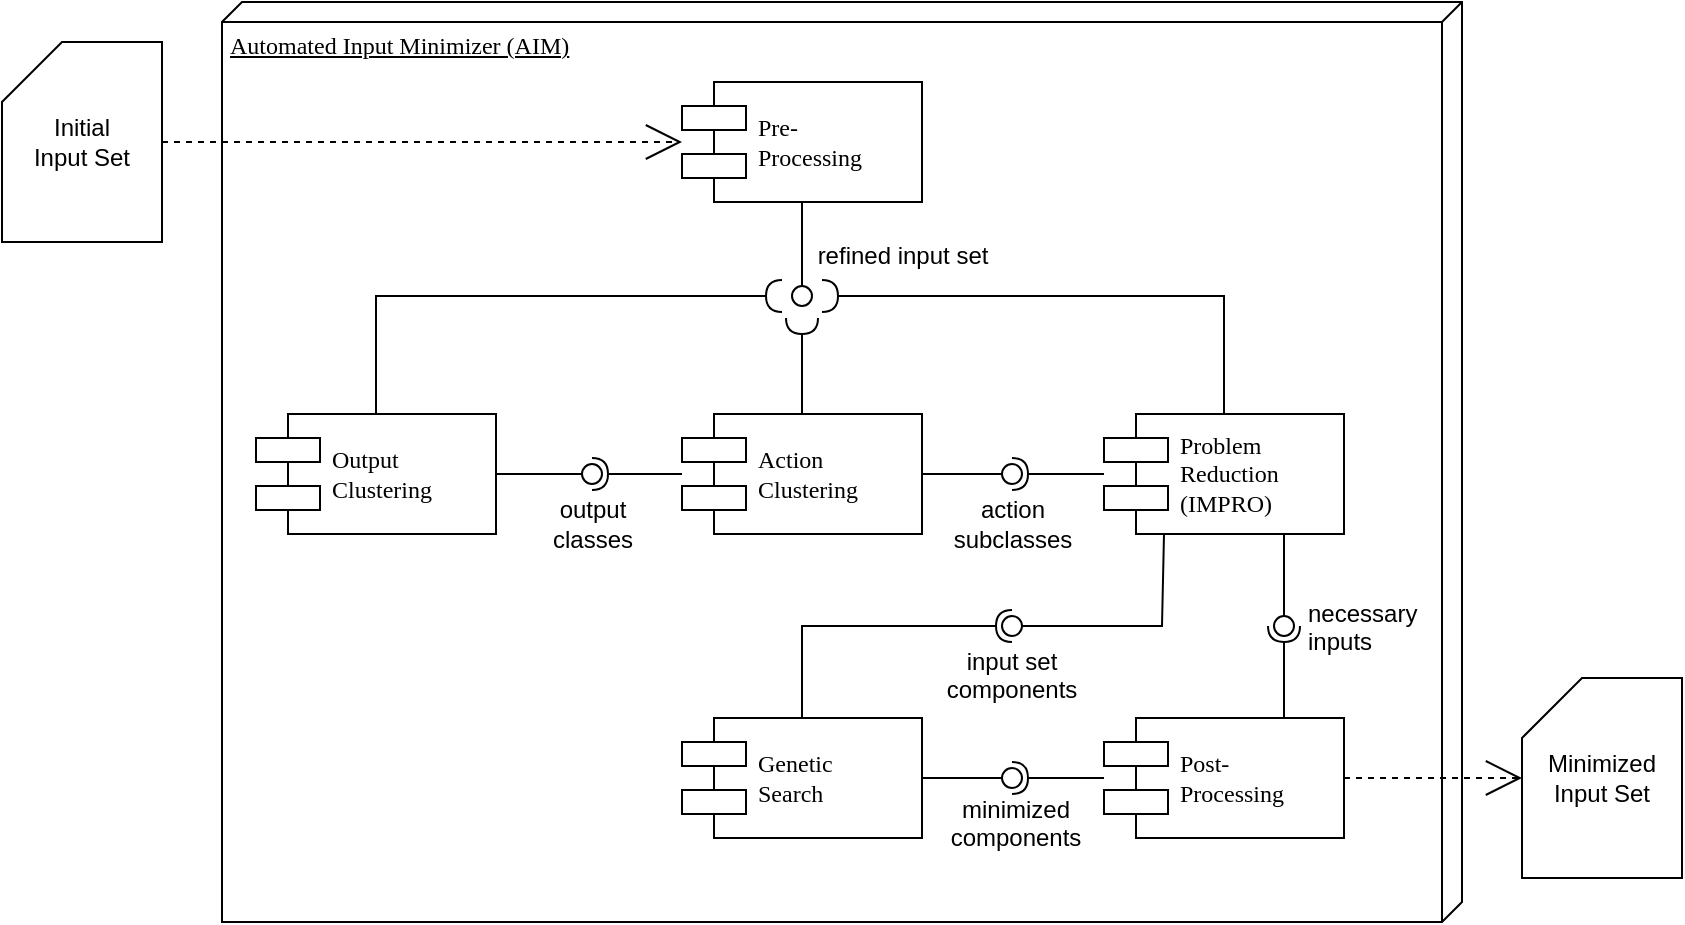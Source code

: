 <mxfile version="21.3.3" type="github">
  <diagram name="Page-1" id="5f0bae14-7c28-e335-631c-24af17079c00">
    <mxGraphModel dx="948" dy="668" grid="1" gridSize="10" guides="1" tooltips="1" connect="1" arrows="1" fold="1" page="1" pageScale="1" pageWidth="880" pageHeight="500" background="none" math="0" shadow="0">
      <root>
        <mxCell id="0" />
        <mxCell id="1" parent="0" />
        <mxCell id="Z_8ak2KD4sjM6yOjf_ME-1" value="Automated Input Minimizer (AIM)" style="verticalAlign=top;align=left;spacingTop=8;spacingLeft=2;spacingRight=12;shape=cube;size=10;direction=south;fontStyle=4;html=1;rounded=0;shadow=0;comic=0;labelBackgroundColor=none;strokeWidth=1;fontFamily=Verdana;fontSize=12" parent="1" vertex="1">
          <mxGeometry x="130" y="20" width="620" height="460" as="geometry" />
        </mxCell>
        <mxCell id="Z_8ak2KD4sjM6yOjf_ME-2" value="Initial &lt;br&gt;Input Set" style="shape=card;whiteSpace=wrap;html=1;" parent="1" vertex="1">
          <mxGeometry x="20" y="40" width="80" height="100" as="geometry" />
        </mxCell>
        <mxCell id="Z_8ak2KD4sjM6yOjf_ME-3" value="&lt;div&gt;Pre-&lt;br&gt;Processing&lt;/div&gt;" style="shape=component;align=left;spacingLeft=36;rounded=0;shadow=0;comic=0;labelBackgroundColor=none;strokeWidth=1;fontFamily=Verdana;fontSize=12;html=1;" parent="1" vertex="1">
          <mxGeometry x="360" y="60" width="120" height="60" as="geometry" />
        </mxCell>
        <mxCell id="Z_8ak2KD4sjM6yOjf_ME-4" style="edgeStyle=none;rounded=0;html=1;dashed=1;labelBackgroundColor=none;startArrow=none;startFill=0;startSize=8;endArrow=open;endFill=0;endSize=16;fontFamily=Verdana;fontSize=12;exitX=1;exitY=0.5;exitDx=0;exitDy=0;exitPerimeter=0;" parent="1" source="Z_8ak2KD4sjM6yOjf_ME-2" target="Z_8ak2KD4sjM6yOjf_ME-3" edge="1">
          <mxGeometry relative="1" as="geometry">
            <mxPoint x="350" y="180" as="sourcePoint" />
            <mxPoint x="480" y="180" as="targetPoint" />
          </mxGeometry>
        </mxCell>
        <mxCell id="Z_8ak2KD4sjM6yOjf_ME-5" value="&lt;div&gt;Action&lt;/div&gt;&lt;div&gt;Clustering&lt;br&gt;&lt;/div&gt;" style="shape=component;align=left;spacingLeft=36;rounded=0;shadow=0;comic=0;labelBackgroundColor=none;strokeWidth=1;fontFamily=Verdana;fontSize=12;html=1;" parent="1" vertex="1">
          <mxGeometry x="360" y="226" width="120" height="60" as="geometry" />
        </mxCell>
        <mxCell id="Z_8ak2KD4sjM6yOjf_ME-6" value="&lt;div&gt;Problem&lt;/div&gt;&lt;div&gt;Reduction&lt;/div&gt;&lt;div&gt;(IMPRO)&lt;br&gt;&lt;/div&gt;" style="shape=component;align=left;spacingLeft=36;rounded=0;shadow=0;comic=0;labelBackgroundColor=none;strokeWidth=1;fontFamily=Verdana;fontSize=12;html=1;" parent="1" vertex="1">
          <mxGeometry x="571" y="226" width="120" height="60" as="geometry" />
        </mxCell>
        <mxCell id="Z_8ak2KD4sjM6yOjf_ME-7" value="" style="rounded=0;orthogonalLoop=1;jettySize=auto;html=1;endArrow=none;endFill=0;sketch=0;sourcePerimeterSpacing=0;targetPerimeterSpacing=0;" parent="1" source="Z_8ak2KD4sjM6yOjf_ME-5" target="Z_8ak2KD4sjM6yOjf_ME-9" edge="1">
          <mxGeometry relative="1" as="geometry">
            <mxPoint x="470" y="421" as="sourcePoint" />
          </mxGeometry>
        </mxCell>
        <mxCell id="Z_8ak2KD4sjM6yOjf_ME-8" value="" style="rounded=0;orthogonalLoop=1;jettySize=auto;html=1;endArrow=halfCircle;endFill=0;entryX=0.5;entryY=0.5;endSize=6;strokeWidth=1;sketch=0;" parent="1" source="Z_8ak2KD4sjM6yOjf_ME-6" target="Z_8ak2KD4sjM6yOjf_ME-9" edge="1">
          <mxGeometry relative="1" as="geometry">
            <mxPoint x="510" y="421" as="sourcePoint" />
          </mxGeometry>
        </mxCell>
        <mxCell id="Z_8ak2KD4sjM6yOjf_ME-9" value="" style="ellipse;whiteSpace=wrap;html=1;align=center;aspect=fixed;resizable=0;points=[];outlineConnect=0;sketch=0;" parent="1" vertex="1">
          <mxGeometry x="520" y="251" width="10" height="10" as="geometry" />
        </mxCell>
        <mxCell id="Z_8ak2KD4sjM6yOjf_ME-10" value="&lt;div align=&quot;center&quot;&gt;input set components&lt;/div&gt;" style="text;whiteSpace=wrap;html=1;align=center;" parent="1" vertex="1">
          <mxGeometry x="480" y="336" width="90" height="50" as="geometry" />
        </mxCell>
        <mxCell id="Z_8ak2KD4sjM6yOjf_ME-11" value="&lt;div&gt;Genetic&lt;/div&gt;&lt;div&gt;Search&lt;br&gt;&lt;/div&gt;" style="shape=component;align=left;spacingLeft=36;rounded=0;shadow=0;comic=0;labelBackgroundColor=none;strokeWidth=1;fontFamily=Verdana;fontSize=12;html=1;" parent="1" vertex="1">
          <mxGeometry x="360" y="378" width="120" height="60" as="geometry" />
        </mxCell>
        <mxCell id="Z_8ak2KD4sjM6yOjf_ME-15" style="edgeStyle=none;rounded=0;html=1;dashed=1;labelBackgroundColor=none;startArrow=none;startFill=0;startSize=8;endArrow=open;endFill=0;endSize=16;fontFamily=Verdana;fontSize=12;" parent="1" source="Z_8ak2KD4sjM6yOjf_ME-29" target="Z_8ak2KD4sjM6yOjf_ME-16" edge="1">
          <mxGeometry relative="1" as="geometry">
            <mxPoint x="820" y="538" as="sourcePoint" />
            <mxPoint x="841" y="408" as="targetPoint" />
          </mxGeometry>
        </mxCell>
        <mxCell id="Z_8ak2KD4sjM6yOjf_ME-16" value="&lt;div&gt;Minimized&lt;/div&gt;&lt;div&gt;Input Set&lt;br&gt;&lt;/div&gt;" style="shape=card;whiteSpace=wrap;html=1;" parent="1" vertex="1">
          <mxGeometry x="780" y="358" width="80" height="100" as="geometry" />
        </mxCell>
        <mxCell id="Z_8ak2KD4sjM6yOjf_ME-17" value="&lt;div&gt;Output&lt;/div&gt;&lt;div&gt;Clustering&lt;br&gt;&lt;/div&gt;" style="shape=component;align=left;spacingLeft=36;rounded=0;shadow=0;comic=0;labelBackgroundColor=none;strokeWidth=1;fontFamily=Verdana;fontSize=12;html=1;" parent="1" vertex="1">
          <mxGeometry x="147" y="226" width="120" height="60" as="geometry" />
        </mxCell>
        <mxCell id="Z_8ak2KD4sjM6yOjf_ME-18" value="" style="rounded=0;orthogonalLoop=1;jettySize=auto;html=1;endArrow=none;endFill=0;sketch=0;sourcePerimeterSpacing=0;targetPerimeterSpacing=0;" parent="1" source="Z_8ak2KD4sjM6yOjf_ME-17" target="Z_8ak2KD4sjM6yOjf_ME-20" edge="1">
          <mxGeometry relative="1" as="geometry">
            <mxPoint x="243" y="192" as="sourcePoint" />
          </mxGeometry>
        </mxCell>
        <mxCell id="Z_8ak2KD4sjM6yOjf_ME-19" value="" style="rounded=0;orthogonalLoop=1;jettySize=auto;html=1;endArrow=halfCircle;endFill=0;entryX=0.5;entryY=0.5;endSize=6;strokeWidth=1;sketch=0;" parent="1" source="Z_8ak2KD4sjM6yOjf_ME-5" target="Z_8ak2KD4sjM6yOjf_ME-20" edge="1">
          <mxGeometry relative="1" as="geometry">
            <mxPoint x="283" y="192" as="sourcePoint" />
          </mxGeometry>
        </mxCell>
        <mxCell id="Z_8ak2KD4sjM6yOjf_ME-20" value="" style="ellipse;whiteSpace=wrap;html=1;align=center;aspect=fixed;resizable=0;points=[];outlineConnect=0;sketch=0;" parent="1" vertex="1">
          <mxGeometry x="310" y="251" width="10" height="10" as="geometry" />
        </mxCell>
        <mxCell id="Z_8ak2KD4sjM6yOjf_ME-21" value="refined input set" style="text;html=1;align=center;verticalAlign=middle;resizable=0;points=[];autosize=1;strokeColor=none;fillColor=none;" parent="1" vertex="1">
          <mxGeometry x="415" y="132" width="110" height="30" as="geometry" />
        </mxCell>
        <mxCell id="Z_8ak2KD4sjM6yOjf_ME-22" value="" style="rounded=0;orthogonalLoop=1;jettySize=auto;html=1;endArrow=none;endFill=0;sketch=0;sourcePerimeterSpacing=0;targetPerimeterSpacing=0;" parent="1" source="Z_8ak2KD4sjM6yOjf_ME-3" target="Z_8ak2KD4sjM6yOjf_ME-24" edge="1">
          <mxGeometry relative="1" as="geometry">
            <mxPoint x="420" y="110" as="sourcePoint" />
          </mxGeometry>
        </mxCell>
        <mxCell id="Z_8ak2KD4sjM6yOjf_ME-23" value="" style="rounded=0;orthogonalLoop=1;jettySize=auto;html=1;endArrow=halfCircle;endFill=0;endSize=6;strokeWidth=1;sketch=0;" parent="1" source="Z_8ak2KD4sjM6yOjf_ME-5" edge="1">
          <mxGeometry relative="1" as="geometry">
            <mxPoint x="420" y="222" as="sourcePoint" />
            <mxPoint x="420" y="178" as="targetPoint" />
          </mxGeometry>
        </mxCell>
        <mxCell id="Z_8ak2KD4sjM6yOjf_ME-24" value="" style="ellipse;whiteSpace=wrap;html=1;align=center;aspect=fixed;resizable=0;points=[];outlineConnect=0;sketch=0;" parent="1" vertex="1">
          <mxGeometry x="415" y="162" width="10" height="10" as="geometry" />
        </mxCell>
        <mxCell id="Z_8ak2KD4sjM6yOjf_ME-25" value="" style="rounded=0;orthogonalLoop=1;jettySize=auto;html=1;endArrow=halfCircle;endFill=0;endSize=6;strokeWidth=1;sketch=0;" parent="1" source="Z_8ak2KD4sjM6yOjf_ME-17" edge="1">
          <mxGeometry relative="1" as="geometry">
            <mxPoint x="199.5" y="216" as="sourcePoint" />
            <mxPoint x="410" y="167" as="targetPoint" />
            <Array as="points">
              <mxPoint x="207" y="167" />
            </Array>
          </mxGeometry>
        </mxCell>
        <mxCell id="Z_8ak2KD4sjM6yOjf_ME-26" value="" style="rounded=0;orthogonalLoop=1;jettySize=auto;html=1;endArrow=halfCircle;endFill=0;endSize=6;strokeWidth=1;sketch=0;" parent="1" source="Z_8ak2KD4sjM6yOjf_ME-6" edge="1">
          <mxGeometry relative="1" as="geometry">
            <mxPoint x="430" y="223" as="sourcePoint" />
            <mxPoint x="430" y="167" as="targetPoint" />
            <Array as="points">
              <mxPoint x="631" y="167" />
            </Array>
          </mxGeometry>
        </mxCell>
        <mxCell id="Z_8ak2KD4sjM6yOjf_ME-27" value="output &lt;br&gt;classes" style="text;html=1;align=center;verticalAlign=middle;resizable=0;points=[];autosize=1;strokeColor=none;fillColor=none;" parent="1" vertex="1">
          <mxGeometry x="285" y="261" width="60" height="40" as="geometry" />
        </mxCell>
        <mxCell id="Z_8ak2KD4sjM6yOjf_ME-28" value="action&lt;br&gt;subclasses" style="text;html=1;align=center;verticalAlign=middle;resizable=0;points=[];autosize=1;strokeColor=none;fillColor=none;" parent="1" vertex="1">
          <mxGeometry x="485" y="261" width="80" height="40" as="geometry" />
        </mxCell>
        <mxCell id="Z_8ak2KD4sjM6yOjf_ME-29" value="&lt;div&gt;Post-&lt;br&gt;Processing&lt;/div&gt;" style="shape=component;align=left;spacingLeft=36;rounded=0;shadow=0;comic=0;labelBackgroundColor=none;strokeWidth=1;fontFamily=Verdana;fontSize=12;html=1;" parent="1" vertex="1">
          <mxGeometry x="571" y="378" width="120" height="60" as="geometry" />
        </mxCell>
        <mxCell id="Z_8ak2KD4sjM6yOjf_ME-31" value="" style="rounded=0;orthogonalLoop=1;jettySize=auto;html=1;endArrow=none;endFill=0;sketch=0;sourcePerimeterSpacing=0;targetPerimeterSpacing=0;" parent="1" source="Z_8ak2KD4sjM6yOjf_ME-11" target="Z_8ak2KD4sjM6yOjf_ME-33" edge="1">
          <mxGeometry relative="1" as="geometry">
            <mxPoint x="380" y="563" as="sourcePoint" />
          </mxGeometry>
        </mxCell>
        <mxCell id="Z_8ak2KD4sjM6yOjf_ME-32" value="" style="rounded=0;orthogonalLoop=1;jettySize=auto;html=1;endArrow=halfCircle;endFill=0;entryX=0.5;entryY=0.5;endSize=6;strokeWidth=1;sketch=0;" parent="1" source="Z_8ak2KD4sjM6yOjf_ME-29" target="Z_8ak2KD4sjM6yOjf_ME-33" edge="1">
          <mxGeometry relative="1" as="geometry">
            <mxPoint x="420" y="563" as="sourcePoint" />
          </mxGeometry>
        </mxCell>
        <mxCell id="Z_8ak2KD4sjM6yOjf_ME-33" value="" style="ellipse;whiteSpace=wrap;html=1;align=center;aspect=fixed;resizable=0;points=[];outlineConnect=0;sketch=0;" parent="1" vertex="1">
          <mxGeometry x="520" y="403" width="10" height="10" as="geometry" />
        </mxCell>
        <mxCell id="Z_8ak2KD4sjM6yOjf_ME-34" value="&lt;div align=&quot;center&quot;&gt;minimized components&lt;/div&gt;" style="text;whiteSpace=wrap;html=1;align=center;" parent="1" vertex="1">
          <mxGeometry x="482" y="410" width="90" height="50" as="geometry" />
        </mxCell>
        <mxCell id="_JRHArI5NMpxfT5AwbKE-4" value="" style="rounded=0;orthogonalLoop=1;jettySize=auto;html=1;endArrow=none;endFill=0;sketch=0;sourcePerimeterSpacing=0;targetPerimeterSpacing=0;exitX=0.25;exitY=1;exitDx=0;exitDy=0;" edge="1" target="_JRHArI5NMpxfT5AwbKE-6" parent="1" source="Z_8ak2KD4sjM6yOjf_ME-6">
          <mxGeometry relative="1" as="geometry">
            <mxPoint x="600" y="288" as="sourcePoint" />
            <Array as="points">
              <mxPoint x="600" y="332" />
            </Array>
          </mxGeometry>
        </mxCell>
        <mxCell id="_JRHArI5NMpxfT5AwbKE-5" value="" style="rounded=0;orthogonalLoop=1;jettySize=auto;html=1;endArrow=halfCircle;endFill=0;entryX=0.5;entryY=0.5;endSize=6;strokeWidth=1;sketch=0;" edge="1" target="_JRHArI5NMpxfT5AwbKE-6" parent="1" source="Z_8ak2KD4sjM6yOjf_ME-11">
          <mxGeometry relative="1" as="geometry">
            <mxPoint x="510" y="283" as="sourcePoint" />
            <Array as="points">
              <mxPoint x="420" y="332" />
            </Array>
          </mxGeometry>
        </mxCell>
        <mxCell id="_JRHArI5NMpxfT5AwbKE-6" value="" style="ellipse;whiteSpace=wrap;html=1;align=center;aspect=fixed;resizable=0;points=[];outlineConnect=0;sketch=0;" vertex="1" parent="1">
          <mxGeometry x="520" y="327" width="10" height="10" as="geometry" />
        </mxCell>
        <mxCell id="_JRHArI5NMpxfT5AwbKE-7" value="" style="rounded=0;orthogonalLoop=1;jettySize=auto;html=1;endArrow=none;endFill=0;sketch=0;sourcePerimeterSpacing=0;targetPerimeterSpacing=0;exitX=0.75;exitY=1;exitDx=0;exitDy=0;" edge="1" target="_JRHArI5NMpxfT5AwbKE-9" parent="1" source="Z_8ak2KD4sjM6yOjf_ME-6">
          <mxGeometry relative="1" as="geometry">
            <mxPoint x="470" y="283" as="sourcePoint" />
          </mxGeometry>
        </mxCell>
        <mxCell id="_JRHArI5NMpxfT5AwbKE-8" value="" style="rounded=0;orthogonalLoop=1;jettySize=auto;html=1;endArrow=halfCircle;endFill=0;entryX=0.5;entryY=0.5;endSize=6;strokeWidth=1;sketch=0;exitX=0.75;exitY=0;exitDx=0;exitDy=0;" edge="1" target="_JRHArI5NMpxfT5AwbKE-9" parent="1" source="Z_8ak2KD4sjM6yOjf_ME-29">
          <mxGeometry relative="1" as="geometry">
            <mxPoint x="510" y="283" as="sourcePoint" />
          </mxGeometry>
        </mxCell>
        <mxCell id="_JRHArI5NMpxfT5AwbKE-9" value="" style="ellipse;whiteSpace=wrap;html=1;align=center;aspect=fixed;resizable=0;points=[];outlineConnect=0;sketch=0;" vertex="1" parent="1">
          <mxGeometry x="656" y="327" width="10" height="10" as="geometry" />
        </mxCell>
        <mxCell id="_JRHArI5NMpxfT5AwbKE-11" value="&lt;div&gt;necessary&lt;/div&gt;&lt;div&gt;inputs&lt;br&gt;&lt;/div&gt;" style="text;whiteSpace=wrap;html=1;" vertex="1" parent="1">
          <mxGeometry x="671" y="312" width="90" height="50" as="geometry" />
        </mxCell>
      </root>
    </mxGraphModel>
  </diagram>
</mxfile>
